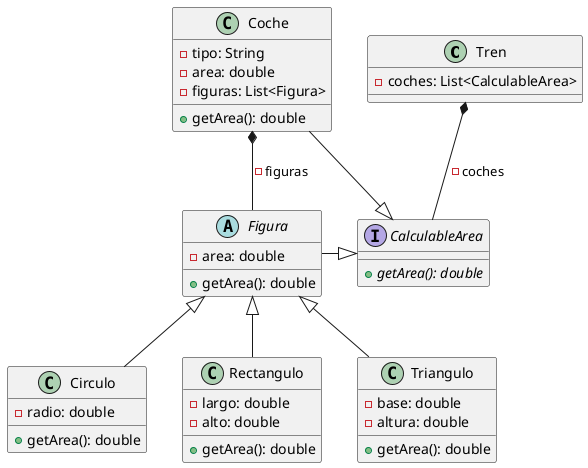 @startuml
class Tren{
- coches: List<CalculableArea>

}

class Coche{
- tipo: String
- area: double
- figuras: List<Figura>
+ getArea(): double
}


abstract class Figura{
- area: double
+ getArea(): double
}

class Circulo{
- radio: double
+ getArea(): double
}
class Rectangulo{
- largo: double
- alto: double
+ getArea(): double
}
class Triangulo{
- base: double
- altura: double
+ getArea(): double
}

interface CalculableArea{
+ {abstract}getArea(): double
}

Tren *-down- CalculableArea : - coches
Coche --|> CalculableArea
Coche *-- Figura : - figuras
Figura -right-|> CalculableArea
Circulo -up-|> Figura
Triangulo -up-|> Figura
Rectangulo -up-|> Figura


@enduml
